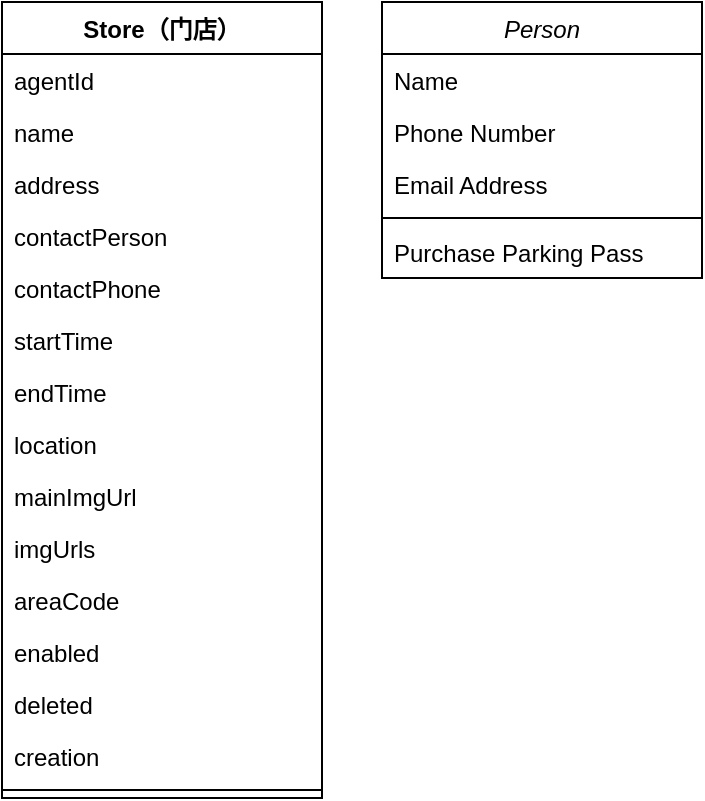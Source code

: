 <mxfile version="16.2.4" type="github">
  <diagram id="C5RBs43oDa-KdzZeNtuy" name="Page-1">
    <mxGraphModel dx="1038" dy="547" grid="1" gridSize="10" guides="1" tooltips="1" connect="1" arrows="1" fold="1" page="1" pageScale="1" pageWidth="827" pageHeight="1169" math="0" shadow="0">
      <root>
        <mxCell id="WIyWlLk6GJQsqaUBKTNV-0" />
        <mxCell id="WIyWlLk6GJQsqaUBKTNV-1" parent="WIyWlLk6GJQsqaUBKTNV-0" />
        <mxCell id="zkfFHV4jXpPFQw0GAbJ--0" value="Person" style="swimlane;fontStyle=2;align=center;verticalAlign=top;childLayout=stackLayout;horizontal=1;startSize=26;horizontalStack=0;resizeParent=1;resizeLast=0;collapsible=1;marginBottom=0;rounded=0;shadow=0;strokeWidth=1;" parent="WIyWlLk6GJQsqaUBKTNV-1" vertex="1">
          <mxGeometry x="220" y="42" width="160" height="138" as="geometry">
            <mxRectangle x="230" y="140" width="160" height="26" as="alternateBounds" />
          </mxGeometry>
        </mxCell>
        <mxCell id="zkfFHV4jXpPFQw0GAbJ--1" value="Name" style="text;align=left;verticalAlign=top;spacingLeft=4;spacingRight=4;overflow=hidden;rotatable=0;points=[[0,0.5],[1,0.5]];portConstraint=eastwest;" parent="zkfFHV4jXpPFQw0GAbJ--0" vertex="1">
          <mxGeometry y="26" width="160" height="26" as="geometry" />
        </mxCell>
        <mxCell id="zkfFHV4jXpPFQw0GAbJ--2" value="Phone Number" style="text;align=left;verticalAlign=top;spacingLeft=4;spacingRight=4;overflow=hidden;rotatable=0;points=[[0,0.5],[1,0.5]];portConstraint=eastwest;rounded=0;shadow=0;html=0;" parent="zkfFHV4jXpPFQw0GAbJ--0" vertex="1">
          <mxGeometry y="52" width="160" height="26" as="geometry" />
        </mxCell>
        <mxCell id="zkfFHV4jXpPFQw0GAbJ--3" value="Email Address" style="text;align=left;verticalAlign=top;spacingLeft=4;spacingRight=4;overflow=hidden;rotatable=0;points=[[0,0.5],[1,0.5]];portConstraint=eastwest;rounded=0;shadow=0;html=0;" parent="zkfFHV4jXpPFQw0GAbJ--0" vertex="1">
          <mxGeometry y="78" width="160" height="26" as="geometry" />
        </mxCell>
        <mxCell id="zkfFHV4jXpPFQw0GAbJ--4" value="" style="line;html=1;strokeWidth=1;align=left;verticalAlign=middle;spacingTop=-1;spacingLeft=3;spacingRight=3;rotatable=0;labelPosition=right;points=[];portConstraint=eastwest;" parent="zkfFHV4jXpPFQw0GAbJ--0" vertex="1">
          <mxGeometry y="104" width="160" height="8" as="geometry" />
        </mxCell>
        <mxCell id="zkfFHV4jXpPFQw0GAbJ--5" value="Purchase Parking Pass" style="text;align=left;verticalAlign=top;spacingLeft=4;spacingRight=4;overflow=hidden;rotatable=0;points=[[0,0.5],[1,0.5]];portConstraint=eastwest;" parent="zkfFHV4jXpPFQw0GAbJ--0" vertex="1">
          <mxGeometry y="112" width="160" height="26" as="geometry" />
        </mxCell>
        <mxCell id="NNXu9UO9U-QmI1PEcdll-0" value="Store（门店）" style="swimlane;fontStyle=1;align=center;verticalAlign=top;childLayout=stackLayout;horizontal=1;startSize=26;horizontalStack=0;resizeParent=1;resizeParentMax=0;resizeLast=0;collapsible=1;marginBottom=0;" parent="WIyWlLk6GJQsqaUBKTNV-1" vertex="1">
          <mxGeometry x="30" y="42" width="160" height="398" as="geometry">
            <mxRectangle x="20" y="120" width="110" height="26" as="alternateBounds" />
          </mxGeometry>
        </mxCell>
        <mxCell id="NNXu9UO9U-QmI1PEcdll-1" value="agentId" style="text;strokeColor=none;fillColor=none;align=left;verticalAlign=top;spacingLeft=4;spacingRight=4;overflow=hidden;rotatable=0;points=[[0,0.5],[1,0.5]];portConstraint=eastwest;" parent="NNXu9UO9U-QmI1PEcdll-0" vertex="1">
          <mxGeometry y="26" width="160" height="26" as="geometry" />
        </mxCell>
        <mxCell id="NNXu9UO9U-QmI1PEcdll-5" value="name" style="text;strokeColor=none;fillColor=none;align=left;verticalAlign=top;spacingLeft=4;spacingRight=4;overflow=hidden;rotatable=0;points=[[0,0.5],[1,0.5]];portConstraint=eastwest;" parent="NNXu9UO9U-QmI1PEcdll-0" vertex="1">
          <mxGeometry y="52" width="160" height="26" as="geometry" />
        </mxCell>
        <mxCell id="NNXu9UO9U-QmI1PEcdll-6" value="address" style="text;strokeColor=none;fillColor=none;align=left;verticalAlign=top;spacingLeft=4;spacingRight=4;overflow=hidden;rotatable=0;points=[[0,0.5],[1,0.5]];portConstraint=eastwest;" parent="NNXu9UO9U-QmI1PEcdll-0" vertex="1">
          <mxGeometry y="78" width="160" height="26" as="geometry" />
        </mxCell>
        <mxCell id="NNXu9UO9U-QmI1PEcdll-7" value="contactPerson" style="text;strokeColor=none;fillColor=none;align=left;verticalAlign=top;spacingLeft=4;spacingRight=4;overflow=hidden;rotatable=0;points=[[0,0.5],[1,0.5]];portConstraint=eastwest;" parent="NNXu9UO9U-QmI1PEcdll-0" vertex="1">
          <mxGeometry y="104" width="160" height="26" as="geometry" />
        </mxCell>
        <mxCell id="NNXu9UO9U-QmI1PEcdll-10" value="contactPhone" style="text;strokeColor=none;fillColor=none;align=left;verticalAlign=top;spacingLeft=4;spacingRight=4;overflow=hidden;rotatable=0;points=[[0,0.5],[1,0.5]];portConstraint=eastwest;" parent="NNXu9UO9U-QmI1PEcdll-0" vertex="1">
          <mxGeometry y="130" width="160" height="26" as="geometry" />
        </mxCell>
        <mxCell id="NNXu9UO9U-QmI1PEcdll-9" value="startTime" style="text;strokeColor=none;fillColor=none;align=left;verticalAlign=top;spacingLeft=4;spacingRight=4;overflow=hidden;rotatable=0;points=[[0,0.5],[1,0.5]];portConstraint=eastwest;" parent="NNXu9UO9U-QmI1PEcdll-0" vertex="1">
          <mxGeometry y="156" width="160" height="26" as="geometry" />
        </mxCell>
        <mxCell id="NNXu9UO9U-QmI1PEcdll-8" value="endTime" style="text;strokeColor=none;fillColor=none;align=left;verticalAlign=top;spacingLeft=4;spacingRight=4;overflow=hidden;rotatable=0;points=[[0,0.5],[1,0.5]];portConstraint=eastwest;" parent="NNXu9UO9U-QmI1PEcdll-0" vertex="1">
          <mxGeometry y="182" width="160" height="26" as="geometry" />
        </mxCell>
        <mxCell id="NNXu9UO9U-QmI1PEcdll-13" value="location" style="text;strokeColor=none;fillColor=none;align=left;verticalAlign=top;spacingLeft=4;spacingRight=4;overflow=hidden;rotatable=0;points=[[0,0.5],[1,0.5]];portConstraint=eastwest;" parent="NNXu9UO9U-QmI1PEcdll-0" vertex="1">
          <mxGeometry y="208" width="160" height="26" as="geometry" />
        </mxCell>
        <mxCell id="NNXu9UO9U-QmI1PEcdll-12" value="mainImgUrl" style="text;strokeColor=none;fillColor=none;align=left;verticalAlign=top;spacingLeft=4;spacingRight=4;overflow=hidden;rotatable=0;points=[[0,0.5],[1,0.5]];portConstraint=eastwest;" parent="NNXu9UO9U-QmI1PEcdll-0" vertex="1">
          <mxGeometry y="234" width="160" height="26" as="geometry" />
        </mxCell>
        <mxCell id="NNXu9UO9U-QmI1PEcdll-11" value="imgUrls" style="text;strokeColor=none;fillColor=none;align=left;verticalAlign=top;spacingLeft=4;spacingRight=4;overflow=hidden;rotatable=0;points=[[0,0.5],[1,0.5]];portConstraint=eastwest;" parent="NNXu9UO9U-QmI1PEcdll-0" vertex="1">
          <mxGeometry y="260" width="160" height="26" as="geometry" />
        </mxCell>
        <mxCell id="NNXu9UO9U-QmI1PEcdll-14" value="areaCode" style="text;strokeColor=none;fillColor=none;align=left;verticalAlign=top;spacingLeft=4;spacingRight=4;overflow=hidden;rotatable=0;points=[[0,0.5],[1,0.5]];portConstraint=eastwest;" parent="NNXu9UO9U-QmI1PEcdll-0" vertex="1">
          <mxGeometry y="286" width="160" height="26" as="geometry" />
        </mxCell>
        <mxCell id="NNXu9UO9U-QmI1PEcdll-16" value="enabled" style="text;strokeColor=none;fillColor=none;align=left;verticalAlign=top;spacingLeft=4;spacingRight=4;overflow=hidden;rotatable=0;points=[[0,0.5],[1,0.5]];portConstraint=eastwest;" parent="NNXu9UO9U-QmI1PEcdll-0" vertex="1">
          <mxGeometry y="312" width="160" height="26" as="geometry" />
        </mxCell>
        <mxCell id="NNXu9UO9U-QmI1PEcdll-15" value="deleted" style="text;strokeColor=none;fillColor=none;align=left;verticalAlign=top;spacingLeft=4;spacingRight=4;overflow=hidden;rotatable=0;points=[[0,0.5],[1,0.5]];portConstraint=eastwest;" parent="NNXu9UO9U-QmI1PEcdll-0" vertex="1">
          <mxGeometry y="338" width="160" height="26" as="geometry" />
        </mxCell>
        <mxCell id="NNXu9UO9U-QmI1PEcdll-17" value="creation" style="text;strokeColor=none;fillColor=none;align=left;verticalAlign=top;spacingLeft=4;spacingRight=4;overflow=hidden;rotatable=0;points=[[0,0.5],[1,0.5]];portConstraint=eastwest;" parent="NNXu9UO9U-QmI1PEcdll-0" vertex="1">
          <mxGeometry y="364" width="160" height="26" as="geometry" />
        </mxCell>
        <mxCell id="NNXu9UO9U-QmI1PEcdll-2" value="" style="line;strokeWidth=1;fillColor=none;align=left;verticalAlign=middle;spacingTop=-1;spacingLeft=3;spacingRight=3;rotatable=0;labelPosition=right;points=[];portConstraint=eastwest;" parent="NNXu9UO9U-QmI1PEcdll-0" vertex="1">
          <mxGeometry y="390" width="160" height="8" as="geometry" />
        </mxCell>
      </root>
    </mxGraphModel>
  </diagram>
</mxfile>
